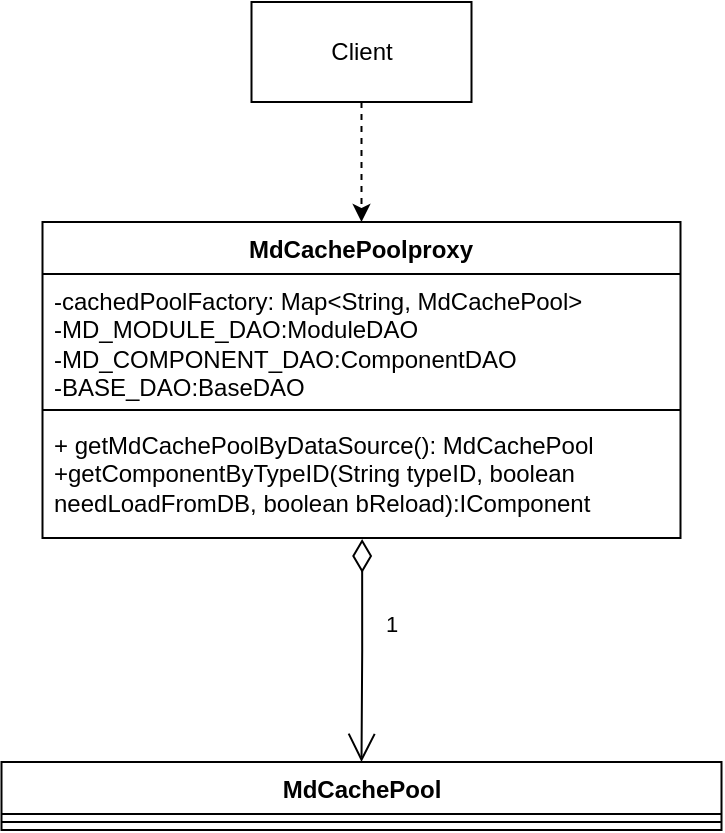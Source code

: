 <mxfile version="22.1.21" type="github">
  <diagram id="C5RBs43oDa-KdzZeNtuy" name="Page-1">
    <mxGraphModel dx="934" dy="1703" grid="1" gridSize="10" guides="1" tooltips="1" connect="1" arrows="1" fold="1" page="1" pageScale="1" pageWidth="827" pageHeight="1169" math="0" shadow="0">
      <root>
        <mxCell id="WIyWlLk6GJQsqaUBKTNV-0" />
        <mxCell id="WIyWlLk6GJQsqaUBKTNV-1" parent="WIyWlLk6GJQsqaUBKTNV-0" />
        <mxCell id="8qzfI5khQ6XbO_WUPmWW-1" value="1" style="endArrow=open;html=1;endSize=12;startArrow=diamondThin;startSize=14;startFill=0;edgeStyle=orthogonalEdgeStyle;align=left;verticalAlign=bottom;rounded=0;entryX=0.5;entryY=0;entryDx=0;entryDy=0;exitX=0.501;exitY=1.009;exitDx=0;exitDy=0;exitPerimeter=0;" edge="1" parent="WIyWlLk6GJQsqaUBKTNV-1" source="8qzfI5khQ6XbO_WUPmWW-26" target="8qzfI5khQ6XbO_WUPmWW-4">
          <mxGeometry x="-0.091" y="10" relative="1" as="geometry">
            <mxPoint x="320.75" y="110" as="sourcePoint" />
            <mxPoint x="320.75" y="230" as="targetPoint" />
            <mxPoint as="offset" />
          </mxGeometry>
        </mxCell>
        <mxCell id="8qzfI5khQ6XbO_WUPmWW-4" value="MdCachePool" style="swimlane;fontStyle=1;align=center;verticalAlign=top;childLayout=stackLayout;horizontal=1;startSize=26;horizontalStack=0;resizeParent=1;resizeParentMax=0;resizeLast=0;collapsible=1;marginBottom=0;whiteSpace=wrap;html=1;" vertex="1" parent="WIyWlLk6GJQsqaUBKTNV-1">
          <mxGeometry x="161.75" y="210" width="360" height="34" as="geometry" />
        </mxCell>
        <mxCell id="8qzfI5khQ6XbO_WUPmWW-6" value="" style="line;strokeWidth=1;fillColor=none;align=left;verticalAlign=middle;spacingTop=-1;spacingLeft=3;spacingRight=3;rotatable=0;labelPosition=right;points=[];portConstraint=eastwest;strokeColor=inherit;" vertex="1" parent="8qzfI5khQ6XbO_WUPmWW-4">
          <mxGeometry y="26" width="360" height="8" as="geometry" />
        </mxCell>
        <mxCell id="8qzfI5khQ6XbO_WUPmWW-20" value="Client" style="html=1;whiteSpace=wrap;" vertex="1" parent="WIyWlLk6GJQsqaUBKTNV-1">
          <mxGeometry x="286.75" y="-170" width="110" height="50" as="geometry" />
        </mxCell>
        <mxCell id="8qzfI5khQ6XbO_WUPmWW-21" style="edgeStyle=orthogonalEdgeStyle;rounded=0;orthogonalLoop=1;jettySize=auto;html=1;exitX=0.5;exitY=1;exitDx=0;exitDy=0;dashed=1;entryX=0.5;entryY=0;entryDx=0;entryDy=0;" edge="1" parent="WIyWlLk6GJQsqaUBKTNV-1" source="8qzfI5khQ6XbO_WUPmWW-20" target="8qzfI5khQ6XbO_WUPmWW-23">
          <mxGeometry relative="1" as="geometry">
            <mxPoint x="321.25" y="-10" as="targetPoint" />
          </mxGeometry>
        </mxCell>
        <mxCell id="8qzfI5khQ6XbO_WUPmWW-23" value="MdCachePoolproxy" style="swimlane;fontStyle=1;align=center;verticalAlign=top;childLayout=stackLayout;horizontal=1;startSize=26;horizontalStack=0;resizeParent=1;resizeParentMax=0;resizeLast=0;collapsible=1;marginBottom=0;whiteSpace=wrap;html=1;" vertex="1" parent="WIyWlLk6GJQsqaUBKTNV-1">
          <mxGeometry x="182.25" y="-60" width="319" height="158" as="geometry" />
        </mxCell>
        <mxCell id="8qzfI5khQ6XbO_WUPmWW-24" value="-cachedPoolFactory&lt;span style=&quot;background-color: initial;&quot;&gt;:&amp;nbsp;&lt;/span&gt;Map&amp;lt;String, MdCachePool&amp;gt;&lt;br&gt;-MD_MODULE_DAO:ModuleDAO&lt;br&gt;-MD_COMPONENT_DAO:ComponentDAO&lt;br&gt;-BASE_DAO:BaseDAO" style="text;strokeColor=none;fillColor=none;align=left;verticalAlign=top;spacingLeft=4;spacingRight=4;overflow=hidden;rotatable=0;points=[[0,0.5],[1,0.5]];portConstraint=eastwest;whiteSpace=wrap;html=1;" vertex="1" parent="8qzfI5khQ6XbO_WUPmWW-23">
          <mxGeometry y="26" width="319" height="64" as="geometry" />
        </mxCell>
        <mxCell id="8qzfI5khQ6XbO_WUPmWW-25" value="" style="line;strokeWidth=1;fillColor=none;align=left;verticalAlign=middle;spacingTop=-1;spacingLeft=3;spacingRight=3;rotatable=0;labelPosition=right;points=[];portConstraint=eastwest;strokeColor=inherit;" vertex="1" parent="8qzfI5khQ6XbO_WUPmWW-23">
          <mxGeometry y="90" width="319" height="8" as="geometry" />
        </mxCell>
        <mxCell id="8qzfI5khQ6XbO_WUPmWW-26" value="+ getMdCachePoolByDataSource():&amp;nbsp;MdCachePool&lt;br&gt;+getComponentByTypeID(String typeID, boolean needLoadFromDB, boolean bReload):IComponent" style="text;strokeColor=none;fillColor=none;align=left;verticalAlign=top;spacingLeft=4;spacingRight=4;overflow=hidden;rotatable=0;points=[[0,0.5],[1,0.5]];portConstraint=eastwest;whiteSpace=wrap;html=1;" vertex="1" parent="8qzfI5khQ6XbO_WUPmWW-23">
          <mxGeometry y="98" width="319" height="60" as="geometry" />
        </mxCell>
      </root>
    </mxGraphModel>
  </diagram>
</mxfile>
